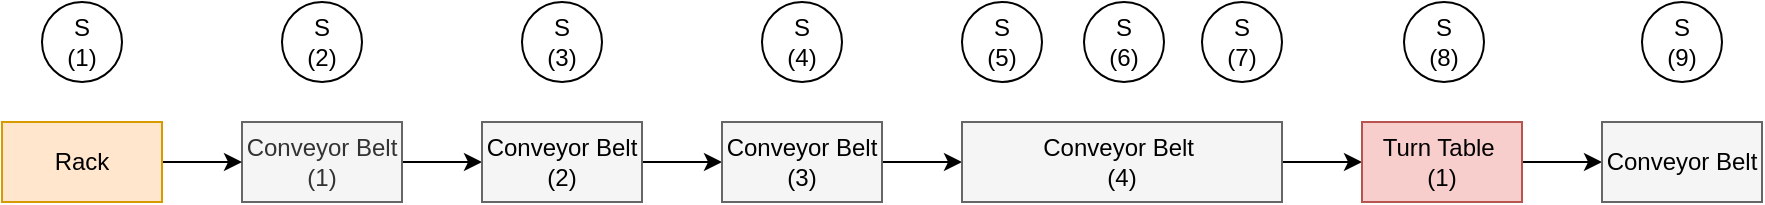 <mxfile>
    <diagram id="zIMFuLSgEFV-HHntS7Uo" name="Seite-1">
        <mxGraphModel dx="1129" dy="1146" grid="1" gridSize="10" guides="1" tooltips="1" connect="1" arrows="1" fold="1" page="1" pageScale="1" pageWidth="1169" pageHeight="827" math="0" shadow="0">
            <root>
                <mxCell id="0"/>
                <mxCell id="1" parent="0"/>
                <mxCell id="6" style="edgeStyle=none;html=1;entryX=0;entryY=0.5;entryDx=0;entryDy=0;" edge="1" parent="1" source="2" target="3">
                    <mxGeometry relative="1" as="geometry"/>
                </mxCell>
                <mxCell id="2" value="Conveyor Belt (1)" style="rounded=0;whiteSpace=wrap;html=1;fillColor=#f5f5f5;fontColor=#333333;strokeColor=#666666;" vertex="1" parent="1">
                    <mxGeometry x="160" y="360" width="80" height="40" as="geometry"/>
                </mxCell>
                <mxCell id="7" style="edgeStyle=none;html=1;" edge="1" parent="1" source="3" target="4">
                    <mxGeometry relative="1" as="geometry"/>
                </mxCell>
                <mxCell id="3" value="&lt;span style=&quot;color: rgb(0, 0, 0);&quot;&gt;Conveyor Belt (2)&lt;/span&gt;" style="rounded=0;whiteSpace=wrap;html=1;fillColor=#f5f5f5;fontColor=#333333;strokeColor=#666666;" vertex="1" parent="1">
                    <mxGeometry x="280" y="360" width="80" height="40" as="geometry"/>
                </mxCell>
                <mxCell id="8" style="edgeStyle=none;html=1;" edge="1" parent="1" source="4" target="5">
                    <mxGeometry relative="1" as="geometry"/>
                </mxCell>
                <mxCell id="4" value="&lt;span style=&quot;color: rgb(0, 0, 0);&quot;&gt;Conveyor Belt (3)&lt;/span&gt;" style="rounded=0;whiteSpace=wrap;html=1;fillColor=#f5f5f5;fontColor=#333333;strokeColor=#666666;" vertex="1" parent="1">
                    <mxGeometry x="400" y="360" width="80" height="40" as="geometry"/>
                </mxCell>
                <mxCell id="13" style="edgeStyle=none;html=1;" edge="1" parent="1" source="5" target="12">
                    <mxGeometry relative="1" as="geometry"/>
                </mxCell>
                <mxCell id="5" value="&lt;span style=&quot;color: rgb(0, 0, 0);&quot;&gt;Conveyor Belt&amp;nbsp;&lt;/span&gt;&lt;div&gt;&lt;span style=&quot;color: rgb(0, 0, 0);&quot;&gt;(4)&lt;/span&gt;&lt;/div&gt;" style="rounded=0;whiteSpace=wrap;html=1;fillColor=#f5f5f5;fontColor=#333333;strokeColor=#666666;" vertex="1" parent="1">
                    <mxGeometry x="520" y="360" width="160" height="40" as="geometry"/>
                </mxCell>
                <mxCell id="10" style="edgeStyle=none;html=1;entryX=0;entryY=0.5;entryDx=0;entryDy=0;" edge="1" parent="1" source="9" target="2">
                    <mxGeometry relative="1" as="geometry"/>
                </mxCell>
                <mxCell id="9" value="Rack" style="rounded=0;whiteSpace=wrap;html=1;fillColor=#ffe6cc;strokeColor=#d79b00;" vertex="1" parent="1">
                    <mxGeometry x="40" y="360" width="80" height="40" as="geometry"/>
                </mxCell>
                <mxCell id="14" style="edgeStyle=none;html=1;" edge="1" parent="1" source="12" target="15">
                    <mxGeometry relative="1" as="geometry">
                        <mxPoint x="830" y="380" as="targetPoint"/>
                    </mxGeometry>
                </mxCell>
                <mxCell id="12" value="&lt;span style=&quot;color: rgb(0, 0, 0);&quot;&gt;Turn Table&amp;nbsp;&lt;/span&gt;&lt;div&gt;&lt;span style=&quot;color: rgb(0, 0, 0);&quot;&gt;(1)&lt;/span&gt;&lt;/div&gt;" style="rounded=0;whiteSpace=wrap;html=1;fillColor=#f8cecc;strokeColor=#b85450;" vertex="1" parent="1">
                    <mxGeometry x="720" y="360" width="80" height="40" as="geometry"/>
                </mxCell>
                <mxCell id="15" value="&lt;span style=&quot;color: rgb(0, 0, 0);&quot;&gt;Conveyor Belt&lt;/span&gt;" style="rounded=0;whiteSpace=wrap;html=1;fillColor=#f5f5f5;fontColor=#333333;strokeColor=#666666;" vertex="1" parent="1">
                    <mxGeometry x="840" y="360" width="80" height="40" as="geometry"/>
                </mxCell>
                <mxCell id="16" value="S&lt;div&gt;(2)&lt;/div&gt;" style="ellipse;whiteSpace=wrap;html=1;aspect=fixed;" vertex="1" parent="1">
                    <mxGeometry x="180" y="300" width="40" height="40" as="geometry"/>
                </mxCell>
                <mxCell id="17" value="S&lt;div&gt;(3)&lt;/div&gt;" style="ellipse;whiteSpace=wrap;html=1;aspect=fixed;" vertex="1" parent="1">
                    <mxGeometry x="300" y="300" width="40" height="40" as="geometry"/>
                </mxCell>
                <mxCell id="18" value="S&lt;div&gt;(4)&lt;/div&gt;" style="ellipse;whiteSpace=wrap;html=1;aspect=fixed;" vertex="1" parent="1">
                    <mxGeometry x="420" y="300" width="40" height="40" as="geometry"/>
                </mxCell>
                <mxCell id="19" value="S&lt;div&gt;(5)&lt;/div&gt;" style="ellipse;whiteSpace=wrap;html=1;aspect=fixed;" vertex="1" parent="1">
                    <mxGeometry x="520" y="300" width="40" height="40" as="geometry"/>
                </mxCell>
                <mxCell id="20" value="S&lt;div&gt;(7)&lt;/div&gt;" style="ellipse;whiteSpace=wrap;html=1;aspect=fixed;" vertex="1" parent="1">
                    <mxGeometry x="640" y="300" width="40" height="40" as="geometry"/>
                </mxCell>
                <mxCell id="21" value="S&lt;div&gt;(6)&lt;/div&gt;" style="ellipse;whiteSpace=wrap;html=1;aspect=fixed;" vertex="1" parent="1">
                    <mxGeometry x="581" y="300" width="40" height="40" as="geometry"/>
                </mxCell>
                <mxCell id="22" value="&lt;div&gt;S&lt;/div&gt;&lt;div&gt;(8)&lt;/div&gt;" style="ellipse;whiteSpace=wrap;html=1;aspect=fixed;" vertex="1" parent="1">
                    <mxGeometry x="741" y="300" width="40" height="40" as="geometry"/>
                </mxCell>
                <mxCell id="23" value="S&lt;div&gt;(9)&lt;/div&gt;" style="ellipse;whiteSpace=wrap;html=1;aspect=fixed;" vertex="1" parent="1">
                    <mxGeometry x="860" y="300" width="40" height="40" as="geometry"/>
                </mxCell>
                <mxCell id="24" value="S&lt;div&gt;&lt;span style=&quot;background-color: transparent;&quot;&gt;(1)&lt;/span&gt;&lt;/div&gt;" style="ellipse;whiteSpace=wrap;html=1;aspect=fixed;" vertex="1" parent="1">
                    <mxGeometry x="60" y="300" width="40" height="40" as="geometry"/>
                </mxCell>
            </root>
        </mxGraphModel>
    </diagram>
</mxfile>